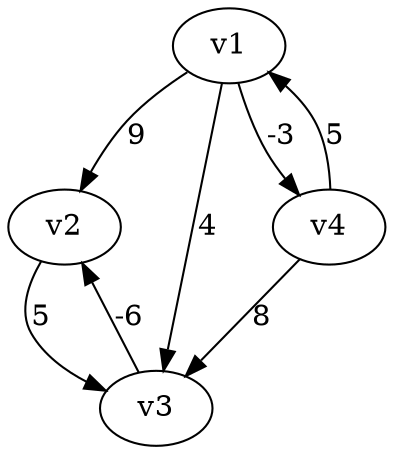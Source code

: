 digraph graph_07
{
v1
v2
v3
v4
v1 -> v2 [label="9  "]
v1 -> v3 [label="4  "]
v1 -> v4 [label="-3  "]
v2 -> v3 [label="5  "]
v3 -> v2 [label="-6  "]
v4 -> v1 [label="5  "]
v4 -> v3 [label="8  "]
}
